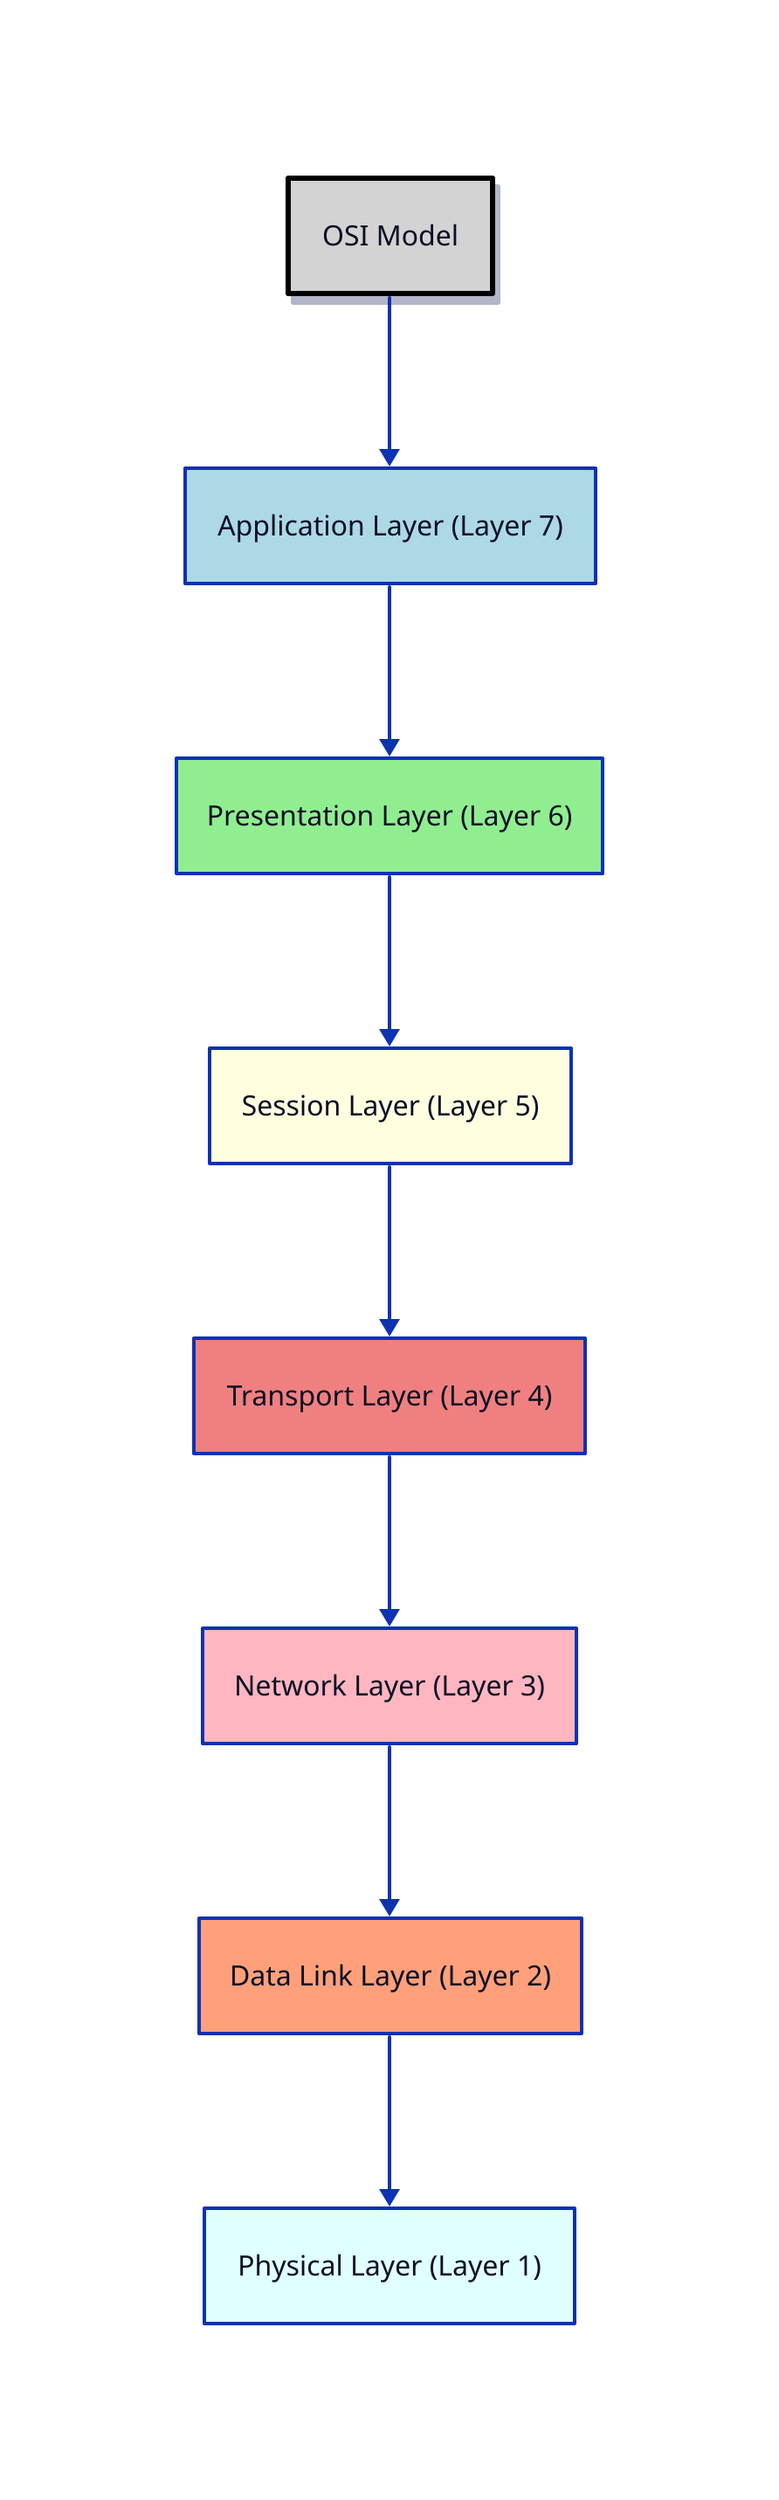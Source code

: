 direction: down

OSI_Model: "OSI Model" {
  shape: rectangle
  style: {
    fill: lightgray
    stroke: black
    stroke-width: 3
    shadow: true
  }
}

Layer7_Application: "Application Layer (Layer 7)" {
  shape: rectangle
  style: {
    fill: lightblue
  }
}

Layer6_Presentation: "Presentation Layer (Layer 6)" {
  shape: rectangle
  style: {
    fill: lightgreen
  }
}

Layer5_Session: "Session Layer (Layer 5)" {
  shape: rectangle
  style: {
    fill: lightyellow
  }
}

Layer4_Transport: "Transport Layer (Layer 4)" {
  shape: rectangle
  style: {
    fill: lightcoral
  }
}

Layer3_Network: "Network Layer (Layer 3)" {
  shape: rectangle
  style: {
    fill: lightpink
  }
}

Layer2_Data_Link: "Data Link Layer (Layer 2)" {
  shape: rectangle
  style: {
    fill: lightsalmon
  }
}

Layer1_Physical: "Physical Layer (Layer 1)" {
  shape: rectangle
  style: {
    fill: lightcyan
  }
}

OSI_Model -> Layer7_Application
Layer7_Application -> Layer6_Presentation
Layer6_Presentation -> Layer5_Session
Layer5_Session -> Layer4_Transport
Layer4_Transport -> Layer3_Network
Layer3_Network -> Layer2_Data_Link
Layer2_Data_Link -> Layer1_Physical